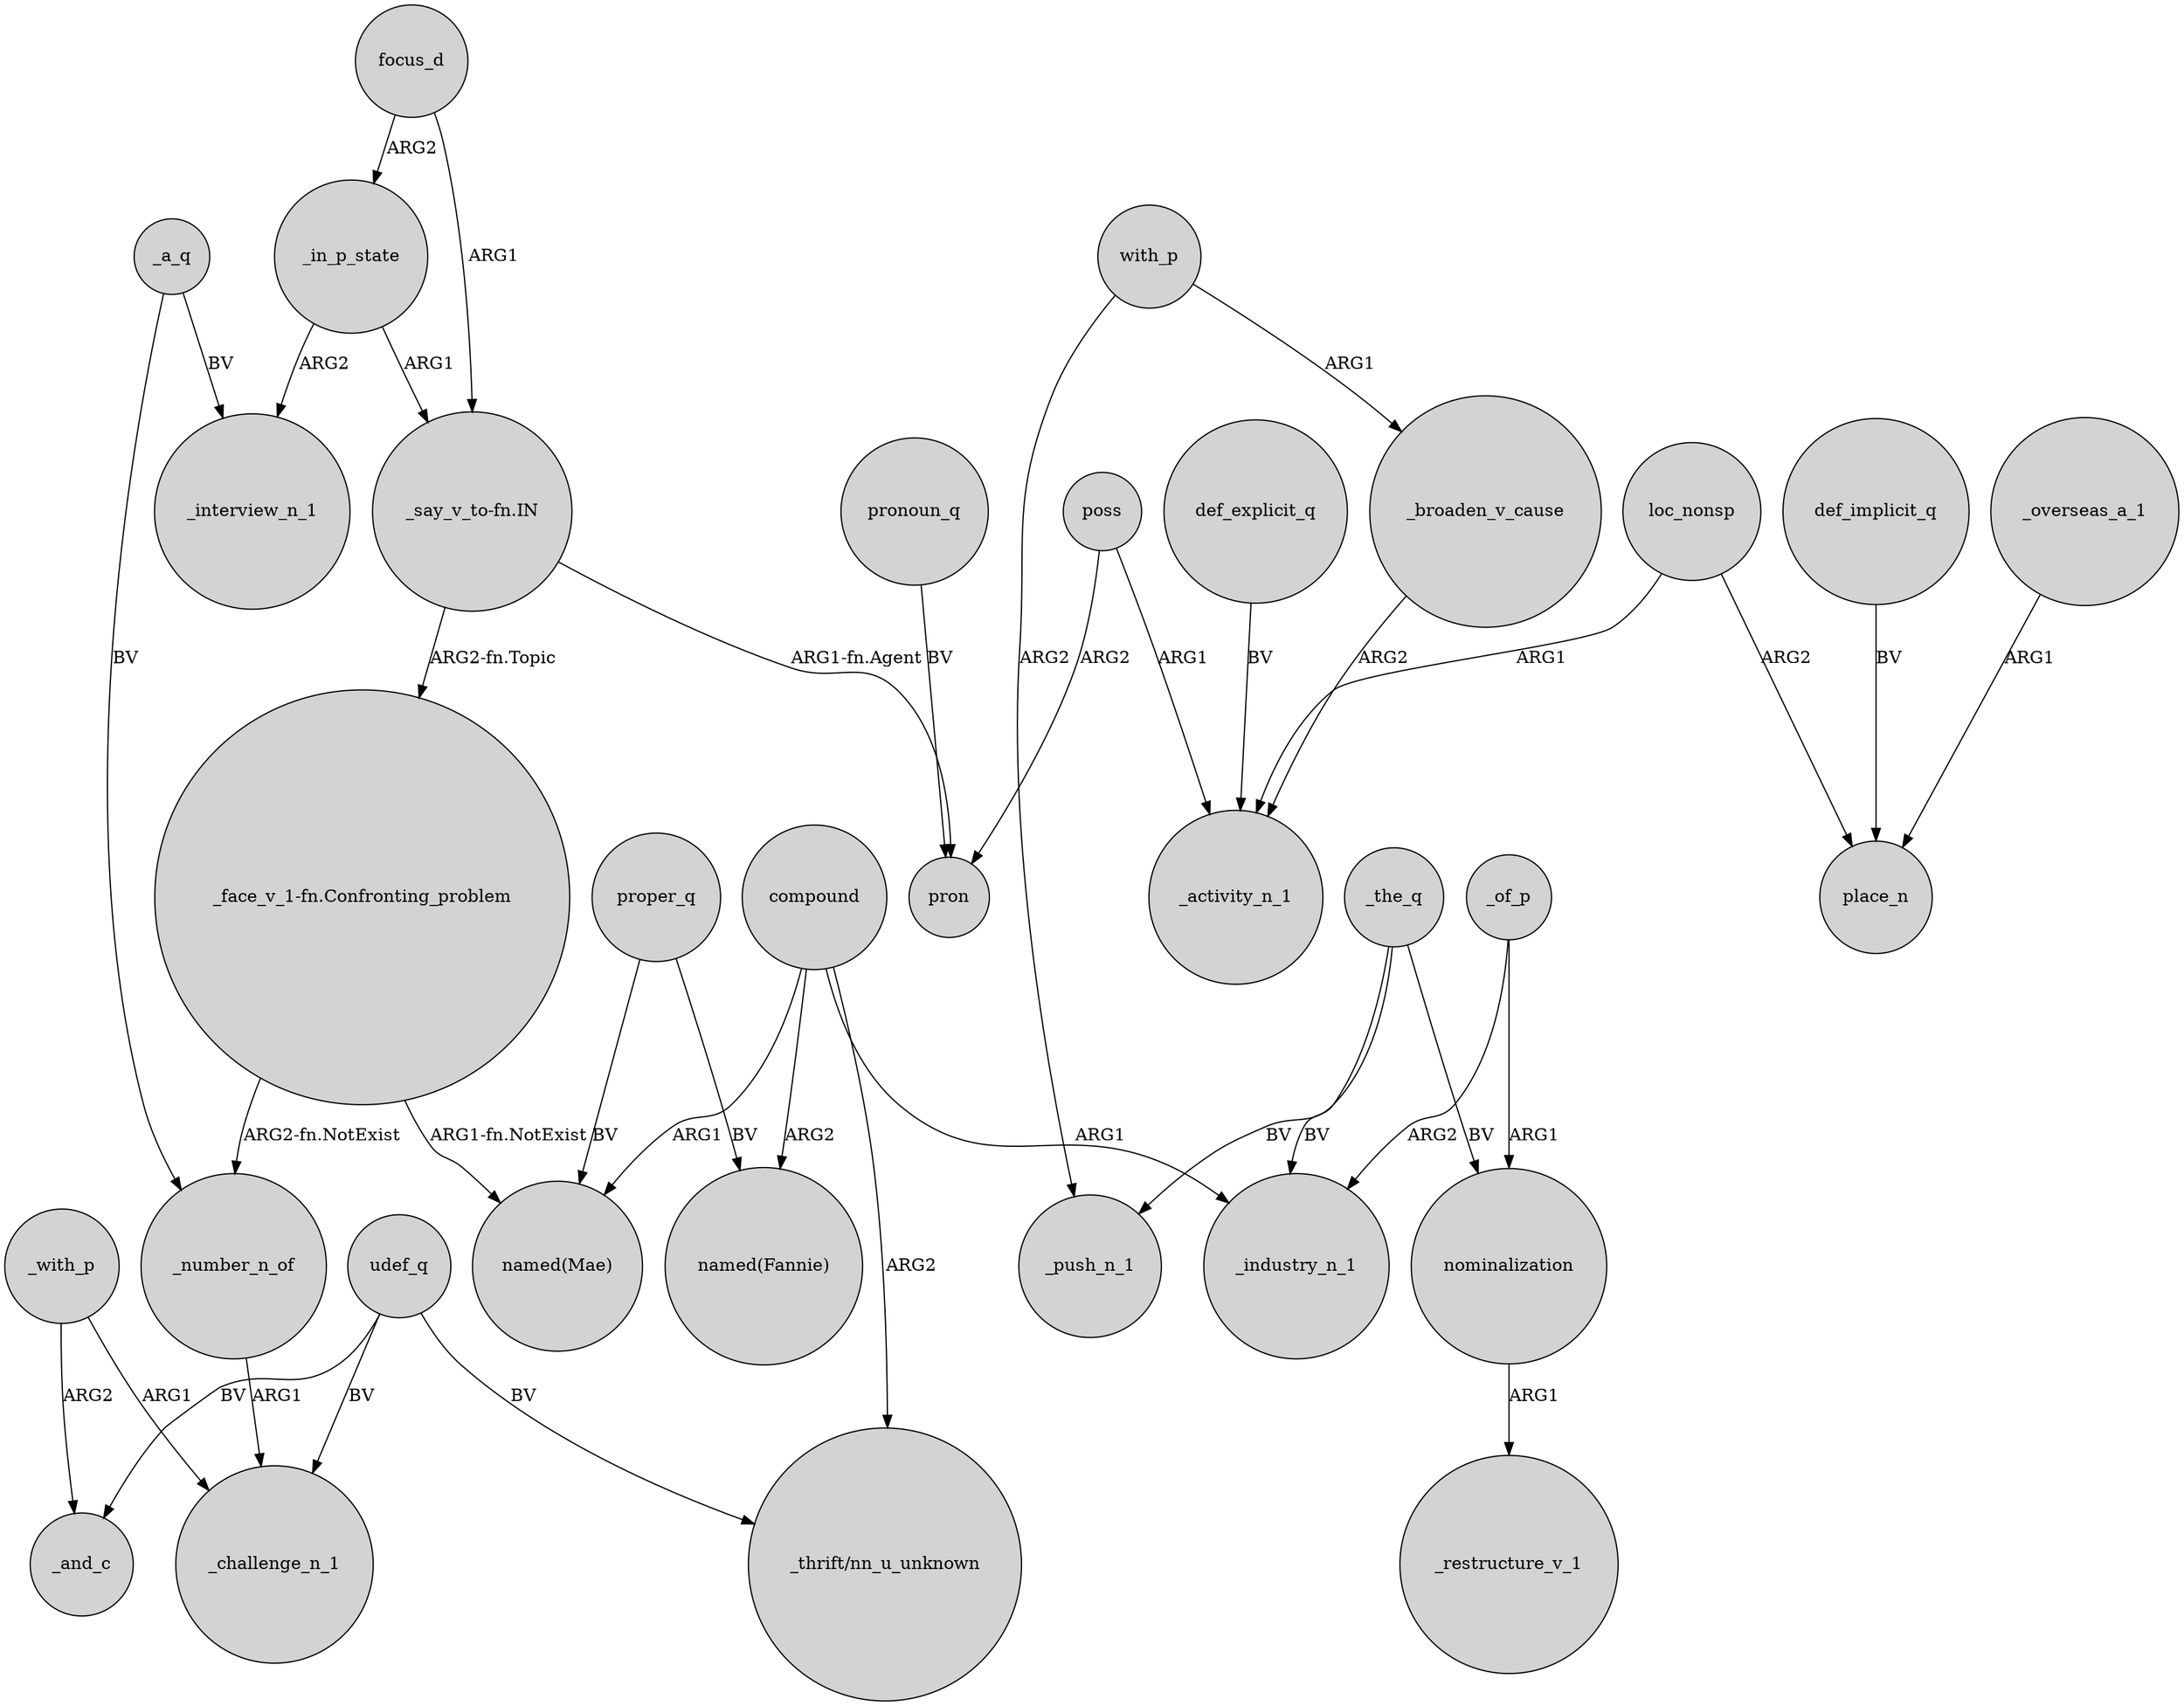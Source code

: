 digraph {
	node [shape=circle style=filled]
	_with_p -> _and_c [label=ARG2]
	compound -> "_thrift/nn_u_unknown" [label=ARG2]
	_a_q -> _number_n_of [label=BV]
	poss -> pron [label=ARG2]
	compound -> "named(Mae)" [label=ARG1]
	proper_q -> "named(Mae)" [label=BV]
	_the_q -> nominalization [label=BV]
	"_say_v_to-fn.IN" -> "_face_v_1-fn.Confronting_problem" [label="ARG2-fn.Topic"]
	_a_q -> _interview_n_1 [label=BV]
	with_p -> _push_n_1 [label=ARG2]
	def_explicit_q -> _activity_n_1 [label=BV]
	focus_d -> _in_p_state [label=ARG2]
	compound -> _industry_n_1 [label=ARG1]
	compound -> "named(Fannie)" [label=ARG2]
	with_p -> _broaden_v_cause [label=ARG1]
	_with_p -> _challenge_n_1 [label=ARG1]
	def_implicit_q -> place_n [label=BV]
	_the_q -> _industry_n_1 [label=BV]
	_of_p -> nominalization [label=ARG1]
	_of_p -> _industry_n_1 [label=ARG2]
	loc_nonsp -> _activity_n_1 [label=ARG1]
	"_face_v_1-fn.Confronting_problem" -> _number_n_of [label="ARG2-fn.NotExist"]
	nominalization -> _restructure_v_1 [label=ARG1]
	"_face_v_1-fn.Confronting_problem" -> "named(Mae)" [label="ARG1-fn.NotExist"]
	pronoun_q -> pron [label=BV]
	poss -> _activity_n_1 [label=ARG1]
	_in_p_state -> _interview_n_1 [label=ARG2]
	udef_q -> "_thrift/nn_u_unknown" [label=BV]
	udef_q -> _challenge_n_1 [label=BV]
	_the_q -> _push_n_1 [label=BV]
	"_say_v_to-fn.IN" -> pron [label="ARG1-fn.Agent"]
	loc_nonsp -> place_n [label=ARG2]
	_number_n_of -> _challenge_n_1 [label=ARG1]
	_overseas_a_1 -> place_n [label=ARG1]
	_broaden_v_cause -> _activity_n_1 [label=ARG2]
	udef_q -> _and_c [label=BV]
	_in_p_state -> "_say_v_to-fn.IN" [label=ARG1]
	focus_d -> "_say_v_to-fn.IN" [label=ARG1]
	proper_q -> "named(Fannie)" [label=BV]
}
